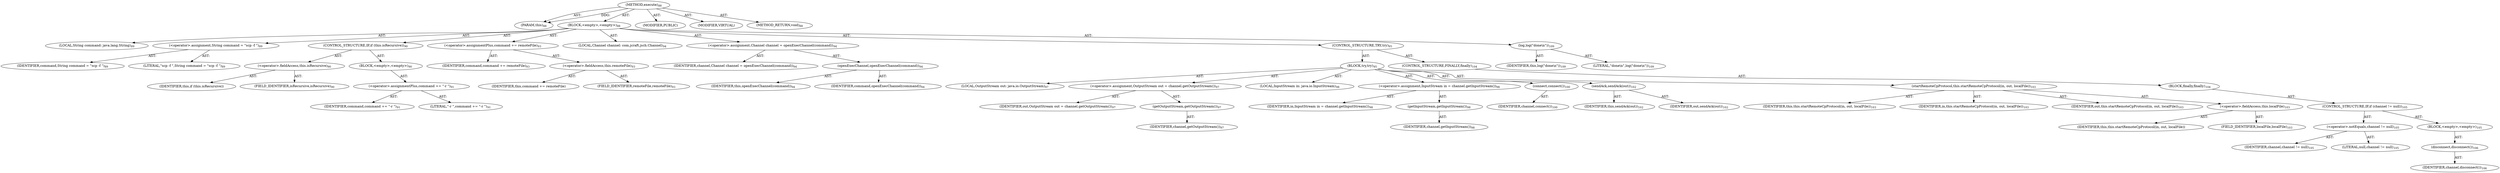 digraph "execute" {  
"111669149697" [label = <(METHOD,execute)<SUB>88</SUB>> ]
"115964116992" [label = <(PARAM,this)<SUB>88</SUB>> ]
"25769803777" [label = <(BLOCK,&lt;empty&gt;,&lt;empty&gt;)<SUB>88</SUB>> ]
"94489280512" [label = <(LOCAL,String command: java.lang.String)<SUB>89</SUB>> ]
"30064771085" [label = <(&lt;operator&gt;.assignment,String command = &quot;scp -f &quot;)<SUB>89</SUB>> ]
"68719476761" [label = <(IDENTIFIER,command,String command = &quot;scp -f &quot;)<SUB>89</SUB>> ]
"90194313219" [label = <(LITERAL,&quot;scp -f &quot;,String command = &quot;scp -f &quot;)<SUB>89</SUB>> ]
"47244640256" [label = <(CONTROL_STRUCTURE,IF,if (this.isRecursive))<SUB>90</SUB>> ]
"30064771086" [label = <(&lt;operator&gt;.fieldAccess,this.isRecursive)<SUB>90</SUB>> ]
"68719476762" [label = <(IDENTIFIER,this,if (this.isRecursive))> ]
"55834574854" [label = <(FIELD_IDENTIFIER,isRecursive,isRecursive)<SUB>90</SUB>> ]
"25769803778" [label = <(BLOCK,&lt;empty&gt;,&lt;empty&gt;)<SUB>90</SUB>> ]
"30064771087" [label = <(&lt;operator&gt;.assignmentPlus,command += &quot;-r &quot;)<SUB>91</SUB>> ]
"68719476763" [label = <(IDENTIFIER,command,command += &quot;-r &quot;)<SUB>91</SUB>> ]
"90194313220" [label = <(LITERAL,&quot;-r &quot;,command += &quot;-r &quot;)<SUB>91</SUB>> ]
"30064771088" [label = <(&lt;operator&gt;.assignmentPlus,command += remoteFile)<SUB>93</SUB>> ]
"68719476764" [label = <(IDENTIFIER,command,command += remoteFile)<SUB>93</SUB>> ]
"30064771089" [label = <(&lt;operator&gt;.fieldAccess,this.remoteFile)<SUB>93</SUB>> ]
"68719476765" [label = <(IDENTIFIER,this,command += remoteFile)> ]
"55834574855" [label = <(FIELD_IDENTIFIER,remoteFile,remoteFile)<SUB>93</SUB>> ]
"94489280513" [label = <(LOCAL,Channel channel: com.jcraft.jsch.Channel)<SUB>94</SUB>> ]
"30064771090" [label = <(&lt;operator&gt;.assignment,Channel channel = openExecChannel(command))<SUB>94</SUB>> ]
"68719476766" [label = <(IDENTIFIER,channel,Channel channel = openExecChannel(command))<SUB>94</SUB>> ]
"30064771091" [label = <(openExecChannel,openExecChannel(command))<SUB>94</SUB>> ]
"68719476736" [label = <(IDENTIFIER,this,openExecChannel(command))<SUB>94</SUB>> ]
"68719476767" [label = <(IDENTIFIER,command,openExecChannel(command))<SUB>94</SUB>> ]
"47244640257" [label = <(CONTROL_STRUCTURE,TRY,try)<SUB>95</SUB>> ]
"25769803779" [label = <(BLOCK,try,try)<SUB>95</SUB>> ]
"94489280514" [label = <(LOCAL,OutputStream out: java.io.OutputStream)<SUB>97</SUB>> ]
"30064771092" [label = <(&lt;operator&gt;.assignment,OutputStream out = channel.getOutputStream())<SUB>97</SUB>> ]
"68719476768" [label = <(IDENTIFIER,out,OutputStream out = channel.getOutputStream())<SUB>97</SUB>> ]
"30064771093" [label = <(getOutputStream,getOutputStream())<SUB>97</SUB>> ]
"68719476769" [label = <(IDENTIFIER,channel,getOutputStream())<SUB>97</SUB>> ]
"94489280515" [label = <(LOCAL,InputStream in: java.io.InputStream)<SUB>98</SUB>> ]
"30064771094" [label = <(&lt;operator&gt;.assignment,InputStream in = channel.getInputStream())<SUB>98</SUB>> ]
"68719476770" [label = <(IDENTIFIER,in,InputStream in = channel.getInputStream())<SUB>98</SUB>> ]
"30064771095" [label = <(getInputStream,getInputStream())<SUB>98</SUB>> ]
"68719476771" [label = <(IDENTIFIER,channel,getInputStream())<SUB>98</SUB>> ]
"30064771096" [label = <(connect,connect())<SUB>100</SUB>> ]
"68719476772" [label = <(IDENTIFIER,channel,connect())<SUB>100</SUB>> ]
"30064771097" [label = <(sendAck,sendAck(out))<SUB>102</SUB>> ]
"68719476737" [label = <(IDENTIFIER,this,sendAck(out))<SUB>102</SUB>> ]
"68719476773" [label = <(IDENTIFIER,out,sendAck(out))<SUB>102</SUB>> ]
"30064771098" [label = <(startRemoteCpProtocol,this.startRemoteCpProtocol(in, out, localFile))<SUB>103</SUB>> ]
"68719476738" [label = <(IDENTIFIER,this,this.startRemoteCpProtocol(in, out, localFile))<SUB>103</SUB>> ]
"68719476774" [label = <(IDENTIFIER,in,this.startRemoteCpProtocol(in, out, localFile))<SUB>103</SUB>> ]
"68719476775" [label = <(IDENTIFIER,out,this.startRemoteCpProtocol(in, out, localFile))<SUB>103</SUB>> ]
"30064771099" [label = <(&lt;operator&gt;.fieldAccess,this.localFile)<SUB>103</SUB>> ]
"68719476776" [label = <(IDENTIFIER,this,this.startRemoteCpProtocol(in, out, localFile))> ]
"55834574856" [label = <(FIELD_IDENTIFIER,localFile,localFile)<SUB>103</SUB>> ]
"47244640258" [label = <(CONTROL_STRUCTURE,FINALLY,finally)<SUB>104</SUB>> ]
"25769803780" [label = <(BLOCK,finally,finally)<SUB>104</SUB>> ]
"47244640259" [label = <(CONTROL_STRUCTURE,IF,if (channel != null))<SUB>105</SUB>> ]
"30064771100" [label = <(&lt;operator&gt;.notEquals,channel != null)<SUB>105</SUB>> ]
"68719476777" [label = <(IDENTIFIER,channel,channel != null)<SUB>105</SUB>> ]
"90194313221" [label = <(LITERAL,null,channel != null)<SUB>105</SUB>> ]
"25769803781" [label = <(BLOCK,&lt;empty&gt;,&lt;empty&gt;)<SUB>105</SUB>> ]
"30064771101" [label = <(disconnect,disconnect())<SUB>106</SUB>> ]
"68719476778" [label = <(IDENTIFIER,channel,disconnect())<SUB>106</SUB>> ]
"30064771102" [label = <(log,log(&quot;done\n&quot;))<SUB>109</SUB>> ]
"68719476739" [label = <(IDENTIFIER,this,log(&quot;done\n&quot;))<SUB>109</SUB>> ]
"90194313222" [label = <(LITERAL,&quot;done\n&quot;,log(&quot;done\n&quot;))<SUB>109</SUB>> ]
"133143986183" [label = <(MODIFIER,PUBLIC)> ]
"133143986184" [label = <(MODIFIER,VIRTUAL)> ]
"128849018881" [label = <(METHOD_RETURN,void)<SUB>88</SUB>> ]
  "111669149697" -> "115964116992"  [ label = "AST: "] 
  "111669149697" -> "25769803777"  [ label = "AST: "] 
  "111669149697" -> "133143986183"  [ label = "AST: "] 
  "111669149697" -> "133143986184"  [ label = "AST: "] 
  "111669149697" -> "128849018881"  [ label = "AST: "] 
  "25769803777" -> "94489280512"  [ label = "AST: "] 
  "25769803777" -> "30064771085"  [ label = "AST: "] 
  "25769803777" -> "47244640256"  [ label = "AST: "] 
  "25769803777" -> "30064771088"  [ label = "AST: "] 
  "25769803777" -> "94489280513"  [ label = "AST: "] 
  "25769803777" -> "30064771090"  [ label = "AST: "] 
  "25769803777" -> "47244640257"  [ label = "AST: "] 
  "25769803777" -> "30064771102"  [ label = "AST: "] 
  "30064771085" -> "68719476761"  [ label = "AST: "] 
  "30064771085" -> "90194313219"  [ label = "AST: "] 
  "47244640256" -> "30064771086"  [ label = "AST: "] 
  "47244640256" -> "25769803778"  [ label = "AST: "] 
  "30064771086" -> "68719476762"  [ label = "AST: "] 
  "30064771086" -> "55834574854"  [ label = "AST: "] 
  "25769803778" -> "30064771087"  [ label = "AST: "] 
  "30064771087" -> "68719476763"  [ label = "AST: "] 
  "30064771087" -> "90194313220"  [ label = "AST: "] 
  "30064771088" -> "68719476764"  [ label = "AST: "] 
  "30064771088" -> "30064771089"  [ label = "AST: "] 
  "30064771089" -> "68719476765"  [ label = "AST: "] 
  "30064771089" -> "55834574855"  [ label = "AST: "] 
  "30064771090" -> "68719476766"  [ label = "AST: "] 
  "30064771090" -> "30064771091"  [ label = "AST: "] 
  "30064771091" -> "68719476736"  [ label = "AST: "] 
  "30064771091" -> "68719476767"  [ label = "AST: "] 
  "47244640257" -> "25769803779"  [ label = "AST: "] 
  "47244640257" -> "47244640258"  [ label = "AST: "] 
  "25769803779" -> "94489280514"  [ label = "AST: "] 
  "25769803779" -> "30064771092"  [ label = "AST: "] 
  "25769803779" -> "94489280515"  [ label = "AST: "] 
  "25769803779" -> "30064771094"  [ label = "AST: "] 
  "25769803779" -> "30064771096"  [ label = "AST: "] 
  "25769803779" -> "30064771097"  [ label = "AST: "] 
  "25769803779" -> "30064771098"  [ label = "AST: "] 
  "30064771092" -> "68719476768"  [ label = "AST: "] 
  "30064771092" -> "30064771093"  [ label = "AST: "] 
  "30064771093" -> "68719476769"  [ label = "AST: "] 
  "30064771094" -> "68719476770"  [ label = "AST: "] 
  "30064771094" -> "30064771095"  [ label = "AST: "] 
  "30064771095" -> "68719476771"  [ label = "AST: "] 
  "30064771096" -> "68719476772"  [ label = "AST: "] 
  "30064771097" -> "68719476737"  [ label = "AST: "] 
  "30064771097" -> "68719476773"  [ label = "AST: "] 
  "30064771098" -> "68719476738"  [ label = "AST: "] 
  "30064771098" -> "68719476774"  [ label = "AST: "] 
  "30064771098" -> "68719476775"  [ label = "AST: "] 
  "30064771098" -> "30064771099"  [ label = "AST: "] 
  "30064771099" -> "68719476776"  [ label = "AST: "] 
  "30064771099" -> "55834574856"  [ label = "AST: "] 
  "47244640258" -> "25769803780"  [ label = "AST: "] 
  "25769803780" -> "47244640259"  [ label = "AST: "] 
  "47244640259" -> "30064771100"  [ label = "AST: "] 
  "47244640259" -> "25769803781"  [ label = "AST: "] 
  "30064771100" -> "68719476777"  [ label = "AST: "] 
  "30064771100" -> "90194313221"  [ label = "AST: "] 
  "25769803781" -> "30064771101"  [ label = "AST: "] 
  "30064771101" -> "68719476778"  [ label = "AST: "] 
  "30064771102" -> "68719476739"  [ label = "AST: "] 
  "30064771102" -> "90194313222"  [ label = "AST: "] 
  "111669149697" -> "115964116992"  [ label = "DDG: "] 
}
